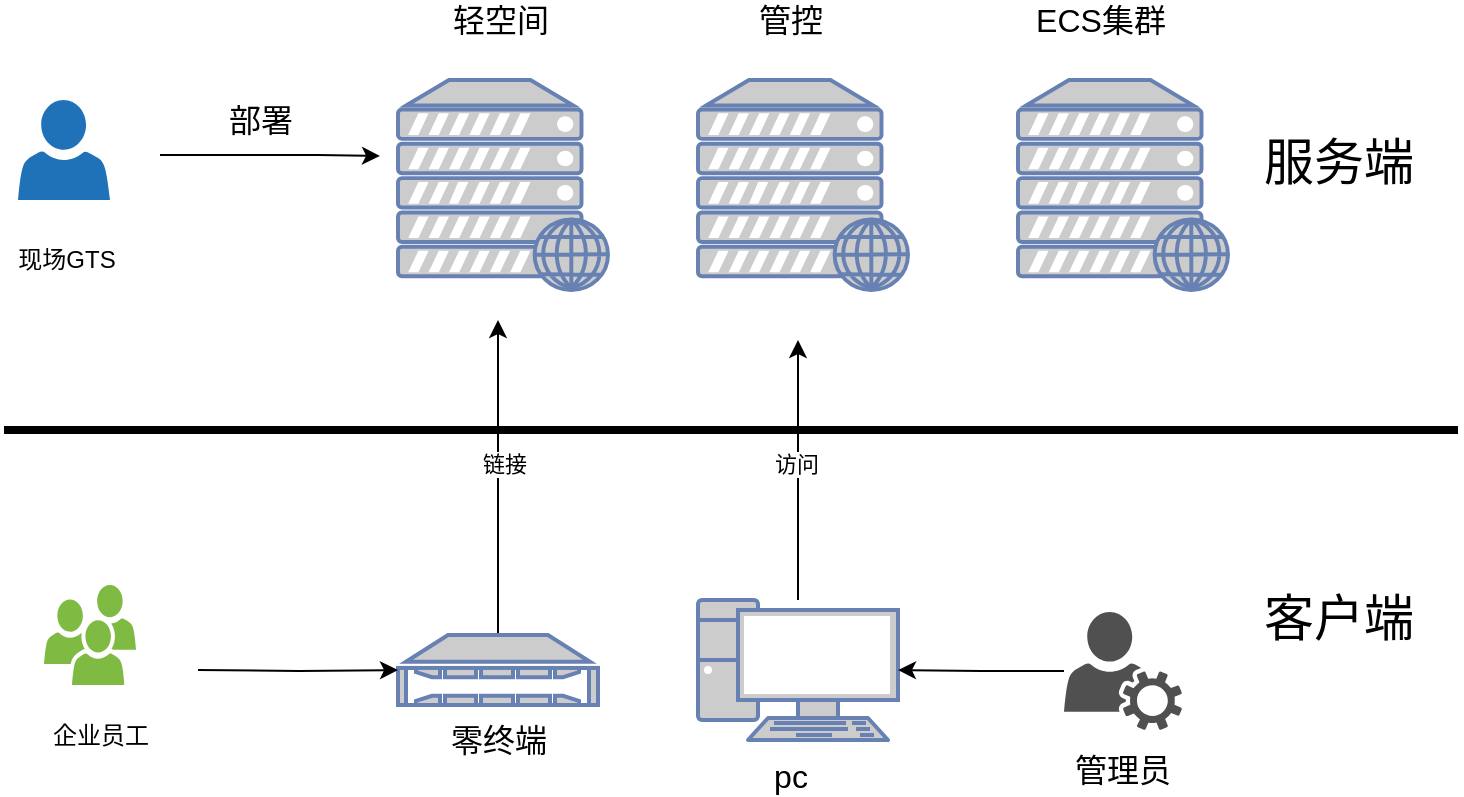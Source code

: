 <mxfile version="14.6.5" type="github">
  <diagram id="TFV6jmOfadnuMpX12k5D" name="Page-1">
    <mxGraphModel dx="1298" dy="703" grid="1" gridSize="10" guides="1" tooltips="1" connect="1" arrows="1" fold="1" page="1" pageScale="1" pageWidth="827" pageHeight="1169" math="0" shadow="0">
      <root>
        <mxCell id="0" />
        <mxCell id="1" parent="0" />
        <mxCell id="ESa8Uhbp2ngGyGtJYHnS-1" value="" style="fontColor=#0066CC;verticalAlign=top;verticalLabelPosition=bottom;labelPosition=center;align=center;html=1;outlineConnect=0;fillColor=#CCCCCC;strokeColor=#6881B3;gradientColor=none;gradientDirection=north;strokeWidth=2;shape=mxgraph.networks.web_server;" vertex="1" parent="1">
          <mxGeometry x="230" y="250" width="105" height="105" as="geometry" />
        </mxCell>
        <mxCell id="ESa8Uhbp2ngGyGtJYHnS-2" value="" style="fontColor=#0066CC;verticalAlign=top;verticalLabelPosition=bottom;labelPosition=center;align=center;html=1;outlineConnect=0;fillColor=#CCCCCC;strokeColor=#6881B3;gradientColor=none;gradientDirection=north;strokeWidth=2;shape=mxgraph.networks.web_server;" vertex="1" parent="1">
          <mxGeometry x="380" y="250" width="105" height="105" as="geometry" />
        </mxCell>
        <mxCell id="ESa8Uhbp2ngGyGtJYHnS-3" value="" style="fontColor=#0066CC;verticalAlign=top;verticalLabelPosition=bottom;labelPosition=center;align=center;html=1;outlineConnect=0;fillColor=#CCCCCC;strokeColor=#6881B3;gradientColor=none;gradientDirection=north;strokeWidth=2;shape=mxgraph.networks.web_server;" vertex="1" parent="1">
          <mxGeometry x="540" y="250" width="105" height="105" as="geometry" />
        </mxCell>
        <mxCell id="ESa8Uhbp2ngGyGtJYHnS-16" value="" style="edgeStyle=orthogonalEdgeStyle;rounded=0;orthogonalLoop=1;jettySize=auto;html=1;" edge="1" parent="1" source="ESa8Uhbp2ngGyGtJYHnS-4">
          <mxGeometry relative="1" as="geometry">
            <mxPoint x="430" y="380" as="targetPoint" />
          </mxGeometry>
        </mxCell>
        <mxCell id="ESa8Uhbp2ngGyGtJYHnS-17" value="访问" style="edgeLabel;html=1;align=center;verticalAlign=middle;resizable=0;points=[];" vertex="1" connectable="0" parent="ESa8Uhbp2ngGyGtJYHnS-16">
          <mxGeometry x="0.061" y="2" relative="1" as="geometry">
            <mxPoint as="offset" />
          </mxGeometry>
        </mxCell>
        <mxCell id="ESa8Uhbp2ngGyGtJYHnS-4" value="" style="fontColor=#0066CC;verticalAlign=top;verticalLabelPosition=bottom;labelPosition=center;align=center;html=1;outlineConnect=0;fillColor=#CCCCCC;strokeColor=#6881B3;gradientColor=none;gradientDirection=north;strokeWidth=2;shape=mxgraph.networks.pc;" vertex="1" parent="1">
          <mxGeometry x="380" y="510" width="100" height="70" as="geometry" />
        </mxCell>
        <mxCell id="ESa8Uhbp2ngGyGtJYHnS-22" value="" style="edgeStyle=orthogonalEdgeStyle;rounded=0;orthogonalLoop=1;jettySize=auto;html=1;" edge="1" parent="1" source="ESa8Uhbp2ngGyGtJYHnS-5">
          <mxGeometry relative="1" as="geometry">
            <mxPoint x="280" y="370" as="targetPoint" />
          </mxGeometry>
        </mxCell>
        <mxCell id="ESa8Uhbp2ngGyGtJYHnS-24" value="链接" style="edgeLabel;html=1;align=center;verticalAlign=middle;resizable=0;points=[];" vertex="1" connectable="0" parent="ESa8Uhbp2ngGyGtJYHnS-22">
          <mxGeometry x="0.086" y="-2" relative="1" as="geometry">
            <mxPoint as="offset" />
          </mxGeometry>
        </mxCell>
        <mxCell id="ESa8Uhbp2ngGyGtJYHnS-5" value="" style="fontColor=#0066CC;verticalAlign=top;verticalLabelPosition=bottom;labelPosition=center;align=center;html=1;outlineConnect=0;fillColor=#CCCCCC;strokeColor=#6881B3;gradientColor=none;gradientDirection=north;strokeWidth=2;shape=mxgraph.networks.nas_filer;" vertex="1" parent="1">
          <mxGeometry x="230" y="527.5" width="100" height="35" as="geometry" />
        </mxCell>
        <mxCell id="ESa8Uhbp2ngGyGtJYHnS-10" value="" style="edgeStyle=orthogonalEdgeStyle;rounded=0;orthogonalLoop=1;jettySize=auto;html=1;" edge="1" parent="1">
          <mxGeometry relative="1" as="geometry">
            <mxPoint x="111" y="287.5" as="sourcePoint" />
            <mxPoint x="221" y="288" as="targetPoint" />
            <Array as="points">
              <mxPoint x="190" y="288" />
              <mxPoint x="190" y="288" />
            </Array>
          </mxGeometry>
        </mxCell>
        <mxCell id="ESa8Uhbp2ngGyGtJYHnS-8" value="现场GTS" style="text;html=1;align=center;verticalAlign=middle;resizable=0;points=[];autosize=1;strokeColor=none;strokeWidth=16;" vertex="1" parent="1">
          <mxGeometry x="34" y="330" width="60" height="20" as="geometry" />
        </mxCell>
        <mxCell id="ESa8Uhbp2ngGyGtJYHnS-11" value="部署" style="text;html=1;align=center;verticalAlign=middle;resizable=0;points=[];autosize=1;strokeColor=none;strokeWidth=20;fontSize=16;" vertex="1" parent="1">
          <mxGeometry x="136" y="260" width="50" height="20" as="geometry" />
        </mxCell>
        <mxCell id="ESa8Uhbp2ngGyGtJYHnS-12" value="轻空间" style="text;html=1;align=center;verticalAlign=middle;resizable=0;points=[];autosize=1;strokeColor=none;strokeWidth=16;fontSize=16;" vertex="1" parent="1">
          <mxGeometry x="251" y="210" width="60" height="20" as="geometry" />
        </mxCell>
        <mxCell id="ESa8Uhbp2ngGyGtJYHnS-13" value="管控" style="text;html=1;align=center;verticalAlign=middle;resizable=0;points=[];autosize=1;strokeColor=none;strokeWidth=16;fontSize=16;" vertex="1" parent="1">
          <mxGeometry x="401" y="210" width="50" height="20" as="geometry" />
        </mxCell>
        <mxCell id="ESa8Uhbp2ngGyGtJYHnS-14" value="ECS集群" style="text;html=1;align=center;verticalAlign=middle;resizable=0;points=[];autosize=1;strokeColor=none;strokeWidth=16;fontSize=16;" vertex="1" parent="1">
          <mxGeometry x="541" y="210" width="80" height="20" as="geometry" />
        </mxCell>
        <mxCell id="ESa8Uhbp2ngGyGtJYHnS-20" value="" style="edgeStyle=orthogonalEdgeStyle;rounded=0;orthogonalLoop=1;jettySize=auto;html=1;" edge="1" parent="1" target="ESa8Uhbp2ngGyGtJYHnS-5">
          <mxGeometry relative="1" as="geometry">
            <mxPoint x="130" y="545" as="sourcePoint" />
          </mxGeometry>
        </mxCell>
        <mxCell id="ESa8Uhbp2ngGyGtJYHnS-26" value="" style="pointerEvents=1;shadow=0;dashed=0;html=1;strokeColor=none;labelPosition=center;verticalLabelPosition=bottom;verticalAlign=top;outlineConnect=0;align=center;shape=mxgraph.office.users.users;fillColor=#7FBA42;" vertex="1" parent="1">
          <mxGeometry x="53" y="502.5" width="46" height="50" as="geometry" />
        </mxCell>
        <mxCell id="ESa8Uhbp2ngGyGtJYHnS-27" value="企业员工" style="text;html=1;align=center;verticalAlign=middle;resizable=0;points=[];autosize=1;strokeColor=none;strokeWidth=16;" vertex="1" parent="1">
          <mxGeometry x="51" y="567.5" width="60" height="20" as="geometry" />
        </mxCell>
        <mxCell id="ESa8Uhbp2ngGyGtJYHnS-28" value="" style="pointerEvents=1;shadow=0;dashed=0;html=1;strokeColor=none;labelPosition=center;verticalLabelPosition=bottom;verticalAlign=top;outlineConnect=0;align=center;shape=mxgraph.office.users.user;fillColor=#2072B8;" vertex="1" parent="1">
          <mxGeometry x="40" y="260" width="46" height="50" as="geometry" />
        </mxCell>
        <mxCell id="ESa8Uhbp2ngGyGtJYHnS-31" value="" style="edgeStyle=orthogonalEdgeStyle;rounded=0;orthogonalLoop=1;jettySize=auto;html=1;" edge="1" parent="1" source="ESa8Uhbp2ngGyGtJYHnS-29" target="ESa8Uhbp2ngGyGtJYHnS-4">
          <mxGeometry relative="1" as="geometry" />
        </mxCell>
        <mxCell id="ESa8Uhbp2ngGyGtJYHnS-29" value="" style="pointerEvents=1;shadow=0;dashed=0;html=1;strokeColor=none;fillColor=#505050;labelPosition=center;verticalLabelPosition=bottom;verticalAlign=top;outlineConnect=0;align=center;shape=mxgraph.office.users.user_services;" vertex="1" parent="1">
          <mxGeometry x="563" y="516" width="59" height="59" as="geometry" />
        </mxCell>
        <mxCell id="ESa8Uhbp2ngGyGtJYHnS-30" value="管理员" style="text;html=1;align=center;verticalAlign=middle;resizable=0;points=[];autosize=1;strokeColor=none;fontSize=16;" vertex="1" parent="1">
          <mxGeometry x="562" y="585" width="60" height="20" as="geometry" />
        </mxCell>
        <mxCell id="ESa8Uhbp2ngGyGtJYHnS-33" value="" style="line;strokeWidth=4;html=1;perimeter=backbonePerimeter;points=[];outlineConnect=0;" vertex="1" parent="1">
          <mxGeometry x="33" y="420" width="727" height="10" as="geometry" />
        </mxCell>
        <mxCell id="ESa8Uhbp2ngGyGtJYHnS-34" value="&lt;font style=&quot;font-size: 25px&quot;&gt;服务端&lt;/font&gt;" style="text;html=1;align=center;verticalAlign=middle;resizable=0;points=[];autosize=1;strokeColor=none;" vertex="1" parent="1">
          <mxGeometry x="655" y="280" width="90" height="20" as="geometry" />
        </mxCell>
        <mxCell id="ESa8Uhbp2ngGyGtJYHnS-35" value="&lt;font style=&quot;font-size: 25px&quot;&gt;客户端&lt;/font&gt;" style="text;html=1;align=center;verticalAlign=middle;resizable=0;points=[];autosize=1;strokeColor=none;" vertex="1" parent="1">
          <mxGeometry x="655" y="507.5" width="90" height="20" as="geometry" />
        </mxCell>
        <mxCell id="ESa8Uhbp2ngGyGtJYHnS-36" value="pc" style="text;html=1;align=center;verticalAlign=middle;resizable=0;points=[];autosize=1;strokeColor=none;fontSize=16;" vertex="1" parent="1">
          <mxGeometry x="411" y="587.5" width="30" height="20" as="geometry" />
        </mxCell>
        <mxCell id="ESa8Uhbp2ngGyGtJYHnS-37" value="零终端" style="text;html=1;align=center;verticalAlign=middle;resizable=0;points=[];autosize=1;strokeColor=none;fontSize=16;" vertex="1" parent="1">
          <mxGeometry x="250" y="570" width="60" height="20" as="geometry" />
        </mxCell>
      </root>
    </mxGraphModel>
  </diagram>
</mxfile>
